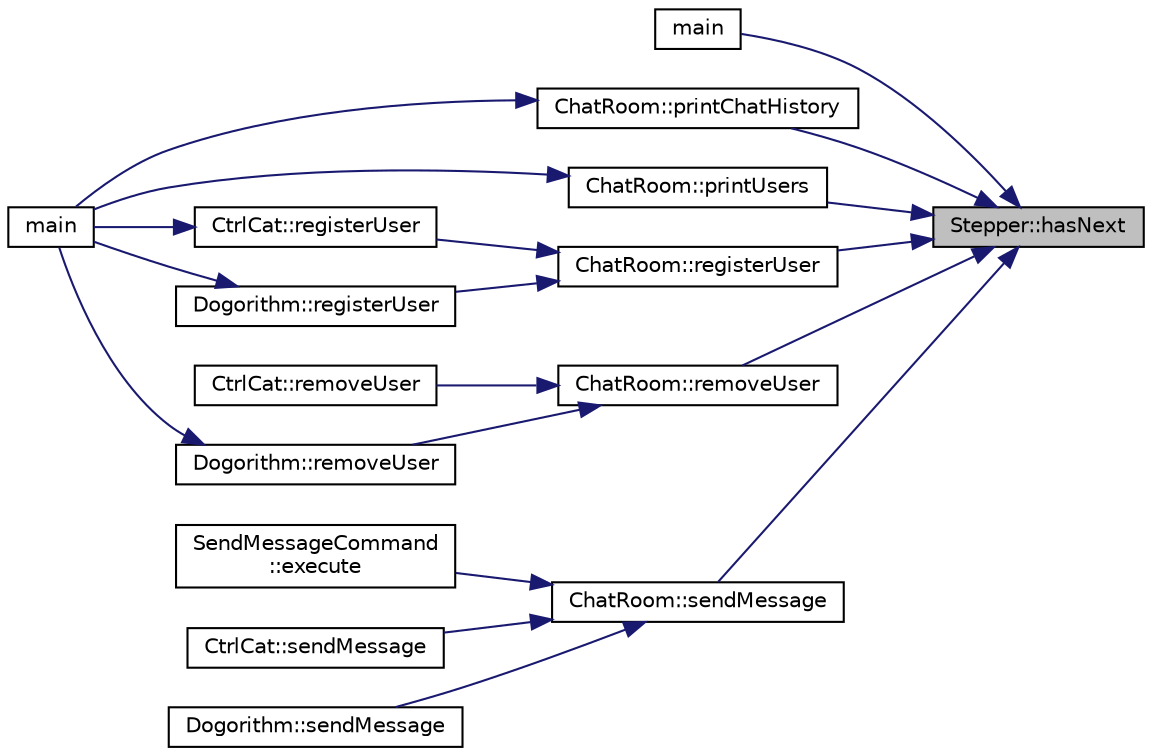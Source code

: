 digraph "Stepper::hasNext"
{
 // LATEX_PDF_SIZE
  edge [fontname="Helvetica",fontsize="10",labelfontname="Helvetica",labelfontsize="10"];
  node [fontname="Helvetica",fontsize="10",shape=record];
  rankdir="RL";
  Node1 [label="Stepper::hasNext",height=0.2,width=0.4,color="black", fillcolor="grey75", style="filled", fontcolor="black",tooltip="Check if there are more elements to iterate over."];
  Node1 -> Node2 [dir="back",color="midnightblue",fontsize="10",style="solid",fontname="Helvetica"];
  Node2 [label="main",height=0.2,width=0.4,color="black", fillcolor="white", style="filled",URL="$IteratorDemo_8cpp.html#ae66f6b31b5ad750f1fe042a706a4e3d4",tooltip=" "];
  Node1 -> Node3 [dir="back",color="midnightblue",fontsize="10",style="solid",fontname="Helvetica"];
  Node3 [label="ChatRoom::printChatHistory",height=0.2,width=0.4,color="black", fillcolor="white", style="filled",URL="$classChatRoom.html#a627fe0f67aeb432f6670865ae76aba82",tooltip="Print the chat history."];
  Node3 -> Node4 [dir="back",color="midnightblue",fontsize="10",style="solid",fontname="Helvetica"];
  Node4 [label="main",height=0.2,width=0.4,color="black", fillcolor="white", style="filled",URL="$TestingMain_8cpp.html#ae66f6b31b5ad750f1fe042a706a4e3d4",tooltip=" "];
  Node1 -> Node5 [dir="back",color="midnightblue",fontsize="10",style="solid",fontname="Helvetica"];
  Node5 [label="ChatRoom::printUsers",height=0.2,width=0.4,color="black", fillcolor="white", style="filled",URL="$classChatRoom.html#ad0236773e963c393648a57ff5848351c",tooltip="Print the list of users in the chat room."];
  Node5 -> Node4 [dir="back",color="midnightblue",fontsize="10",style="solid",fontname="Helvetica"];
  Node1 -> Node6 [dir="back",color="midnightblue",fontsize="10",style="solid",fontname="Helvetica"];
  Node6 [label="ChatRoom::registerUser",height=0.2,width=0.4,color="black", fillcolor="white", style="filled",URL="$classChatRoom.html#a78689ed978a1454993447bf7ffdff744",tooltip="Register a new user to the chat room."];
  Node6 -> Node7 [dir="back",color="midnightblue",fontsize="10",style="solid",fontname="Helvetica"];
  Node7 [label="CtrlCat::registerUser",height=0.2,width=0.4,color="black", fillcolor="white", style="filled",URL="$classCtrlCat.html#af03b24a407bd58a7cb2ef7a87077d4a8",tooltip="Register a new user to the chat room."];
  Node7 -> Node4 [dir="back",color="midnightblue",fontsize="10",style="solid",fontname="Helvetica"];
  Node6 -> Node8 [dir="back",color="midnightblue",fontsize="10",style="solid",fontname="Helvetica"];
  Node8 [label="Dogorithm::registerUser",height=0.2,width=0.4,color="black", fillcolor="white", style="filled",URL="$classDogorithm.html#a1d4a7936e9665825390f6652159c55d7",tooltip="Register a new user to the chat room."];
  Node8 -> Node4 [dir="back",color="midnightblue",fontsize="10",style="solid",fontname="Helvetica"];
  Node1 -> Node9 [dir="back",color="midnightblue",fontsize="10",style="solid",fontname="Helvetica"];
  Node9 [label="ChatRoom::removeUser",height=0.2,width=0.4,color="black", fillcolor="white", style="filled",URL="$classChatRoom.html#afbc5d283554f1603876e18b090033f04",tooltip="Remove a user from the chat room."];
  Node9 -> Node10 [dir="back",color="midnightblue",fontsize="10",style="solid",fontname="Helvetica"];
  Node10 [label="CtrlCat::removeUser",height=0.2,width=0.4,color="black", fillcolor="white", style="filled",URL="$classCtrlCat.html#af4d66e652688fe4c19d7fa9eb777f29b",tooltip="Remove a user from the chat room."];
  Node9 -> Node11 [dir="back",color="midnightblue",fontsize="10",style="solid",fontname="Helvetica"];
  Node11 [label="Dogorithm::removeUser",height=0.2,width=0.4,color="black", fillcolor="white", style="filled",URL="$classDogorithm.html#a77afce2e7d63306dc918ae11e9de4b2f",tooltip="Remove a user from the chat room."];
  Node11 -> Node4 [dir="back",color="midnightblue",fontsize="10",style="solid",fontname="Helvetica"];
  Node1 -> Node12 [dir="back",color="midnightblue",fontsize="10",style="solid",fontname="Helvetica"];
  Node12 [label="ChatRoom::sendMessage",height=0.2,width=0.4,color="black", fillcolor="white", style="filled",URL="$classChatRoom.html#a152eb0249ccc3a3d15c516c20f0655da",tooltip="Send a message from a user to the chat room."];
  Node12 -> Node13 [dir="back",color="midnightblue",fontsize="10",style="solid",fontname="Helvetica"];
  Node13 [label="SendMessageCommand\l::execute",height=0.2,width=0.4,color="black", fillcolor="white", style="filled",URL="$classSendMessageCommand.html#a1393dfb26e5e5c580c87fb1f0aa38276",tooltip="Execute the send message operation."];
  Node12 -> Node14 [dir="back",color="midnightblue",fontsize="10",style="solid",fontname="Helvetica"];
  Node14 [label="CtrlCat::sendMessage",height=0.2,width=0.4,color="black", fillcolor="white", style="filled",URL="$classCtrlCat.html#a2ed0c39ec284623d2fc58637e3af129e",tooltip="Send a message from a user to the chat room."];
  Node12 -> Node15 [dir="back",color="midnightblue",fontsize="10",style="solid",fontname="Helvetica"];
  Node15 [label="Dogorithm::sendMessage",height=0.2,width=0.4,color="black", fillcolor="white", style="filled",URL="$classDogorithm.html#aadada81b37e948ed025aa56e106c2c08",tooltip="Send a message from a user to the chat room."];
}
